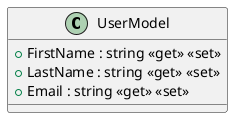 @startuml
class UserModel {
    + FirstName : string <<get>> <<set>>
    + LastName : string <<get>> <<set>>
    + Email : string <<get>> <<set>>
}
@enduml
